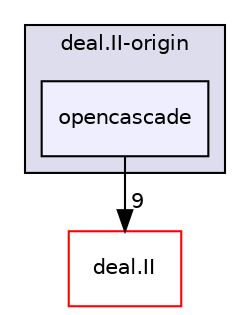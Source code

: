 digraph "include/deal.II-origin/opencascade" {
  compound=true
  node [ fontsize="10", fontname="Helvetica"];
  edge [ labelfontsize="10", labelfontname="Helvetica"];
  subgraph clusterdir_1627ce85bc33b76c4cb222dfe9aeffd7 {
    graph [ bgcolor="#ddddee", pencolor="black", label="deal.II-origin" fontname="Helvetica", fontsize="10", URL="dir_1627ce85bc33b76c4cb222dfe9aeffd7.html"]
  dir_299d97587060015458c5f211f9e9fdec [shape=box, label="opencascade", style="filled", fillcolor="#eeeeff", pencolor="black", URL="dir_299d97587060015458c5f211f9e9fdec.html"];
  }
  dir_ee90d91a514b839c31faec7a1d916f67 [shape=box label="deal.II" fillcolor="white" style="filled" color="red" URL="dir_ee90d91a514b839c31faec7a1d916f67.html"];
  dir_299d97587060015458c5f211f9e9fdec->dir_ee90d91a514b839c31faec7a1d916f67 [headlabel="9", labeldistance=1.5 headhref="dir_000029_000009.html"];
}
